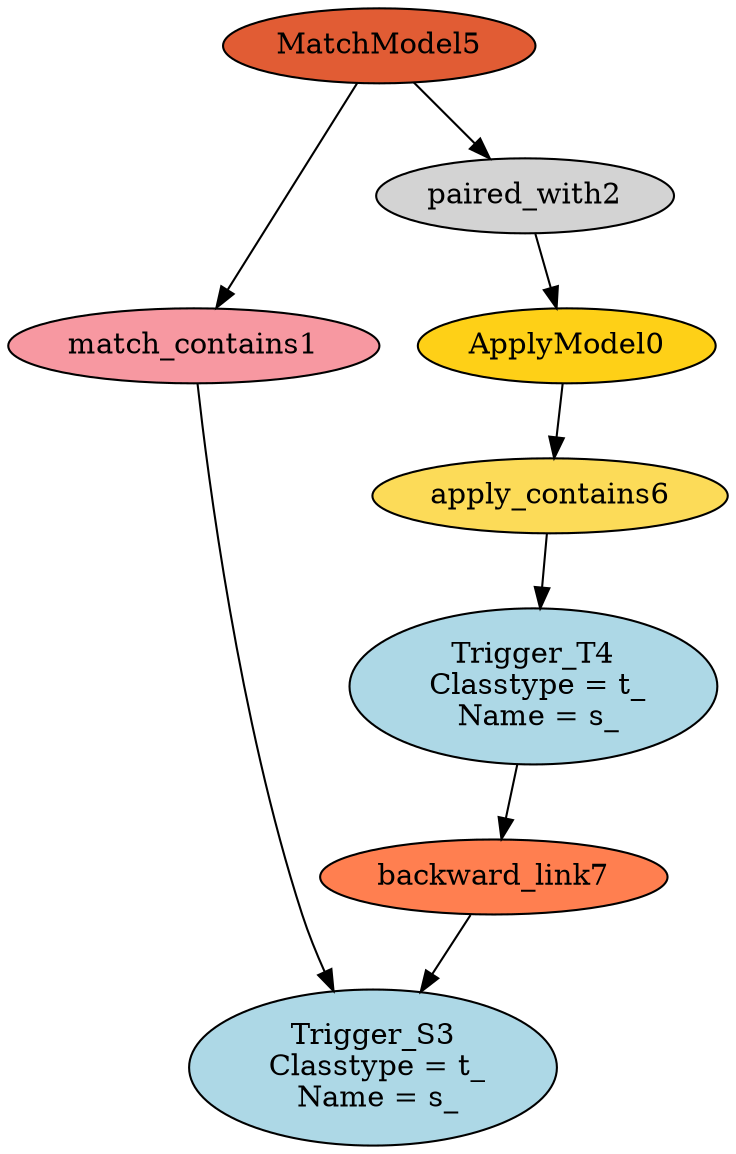 digraph trace_result {
ApplyModel0 [style=filled, fillcolor="#FED017"];
match_contains1 [style=filled, fillcolor="#F798A1"];
paired_with2 [style=filled, fillcolor=lightgray];
"Trigger_S3\n Classtype = t_\n Name = s_" [style=filled, fillcolor=lightblue];
"Trigger_T4\n Classtype = t_\n Name = s_" [style=filled, fillcolor=lightblue];
MatchModel5 [style=filled, fillcolor="#E15C34"];
apply_contains6 [style=filled, fillcolor="#FCDB58"];
backward_link7 [style=filled, fillcolor=coral];
paired_with2 -> ApplyModel0;
ApplyModel0 -> apply_contains6;
MatchModel5 -> match_contains1;
match_contains1 -> "Trigger_S3\n Classtype = t_\n Name = s_";
MatchModel5 -> paired_with2;
backward_link7 -> "Trigger_S3\n Classtype = t_\n Name = s_";
apply_contains6 -> "Trigger_T4\n Classtype = t_\n Name = s_";
"Trigger_T4\n Classtype = t_\n Name = s_" -> backward_link7;
}
